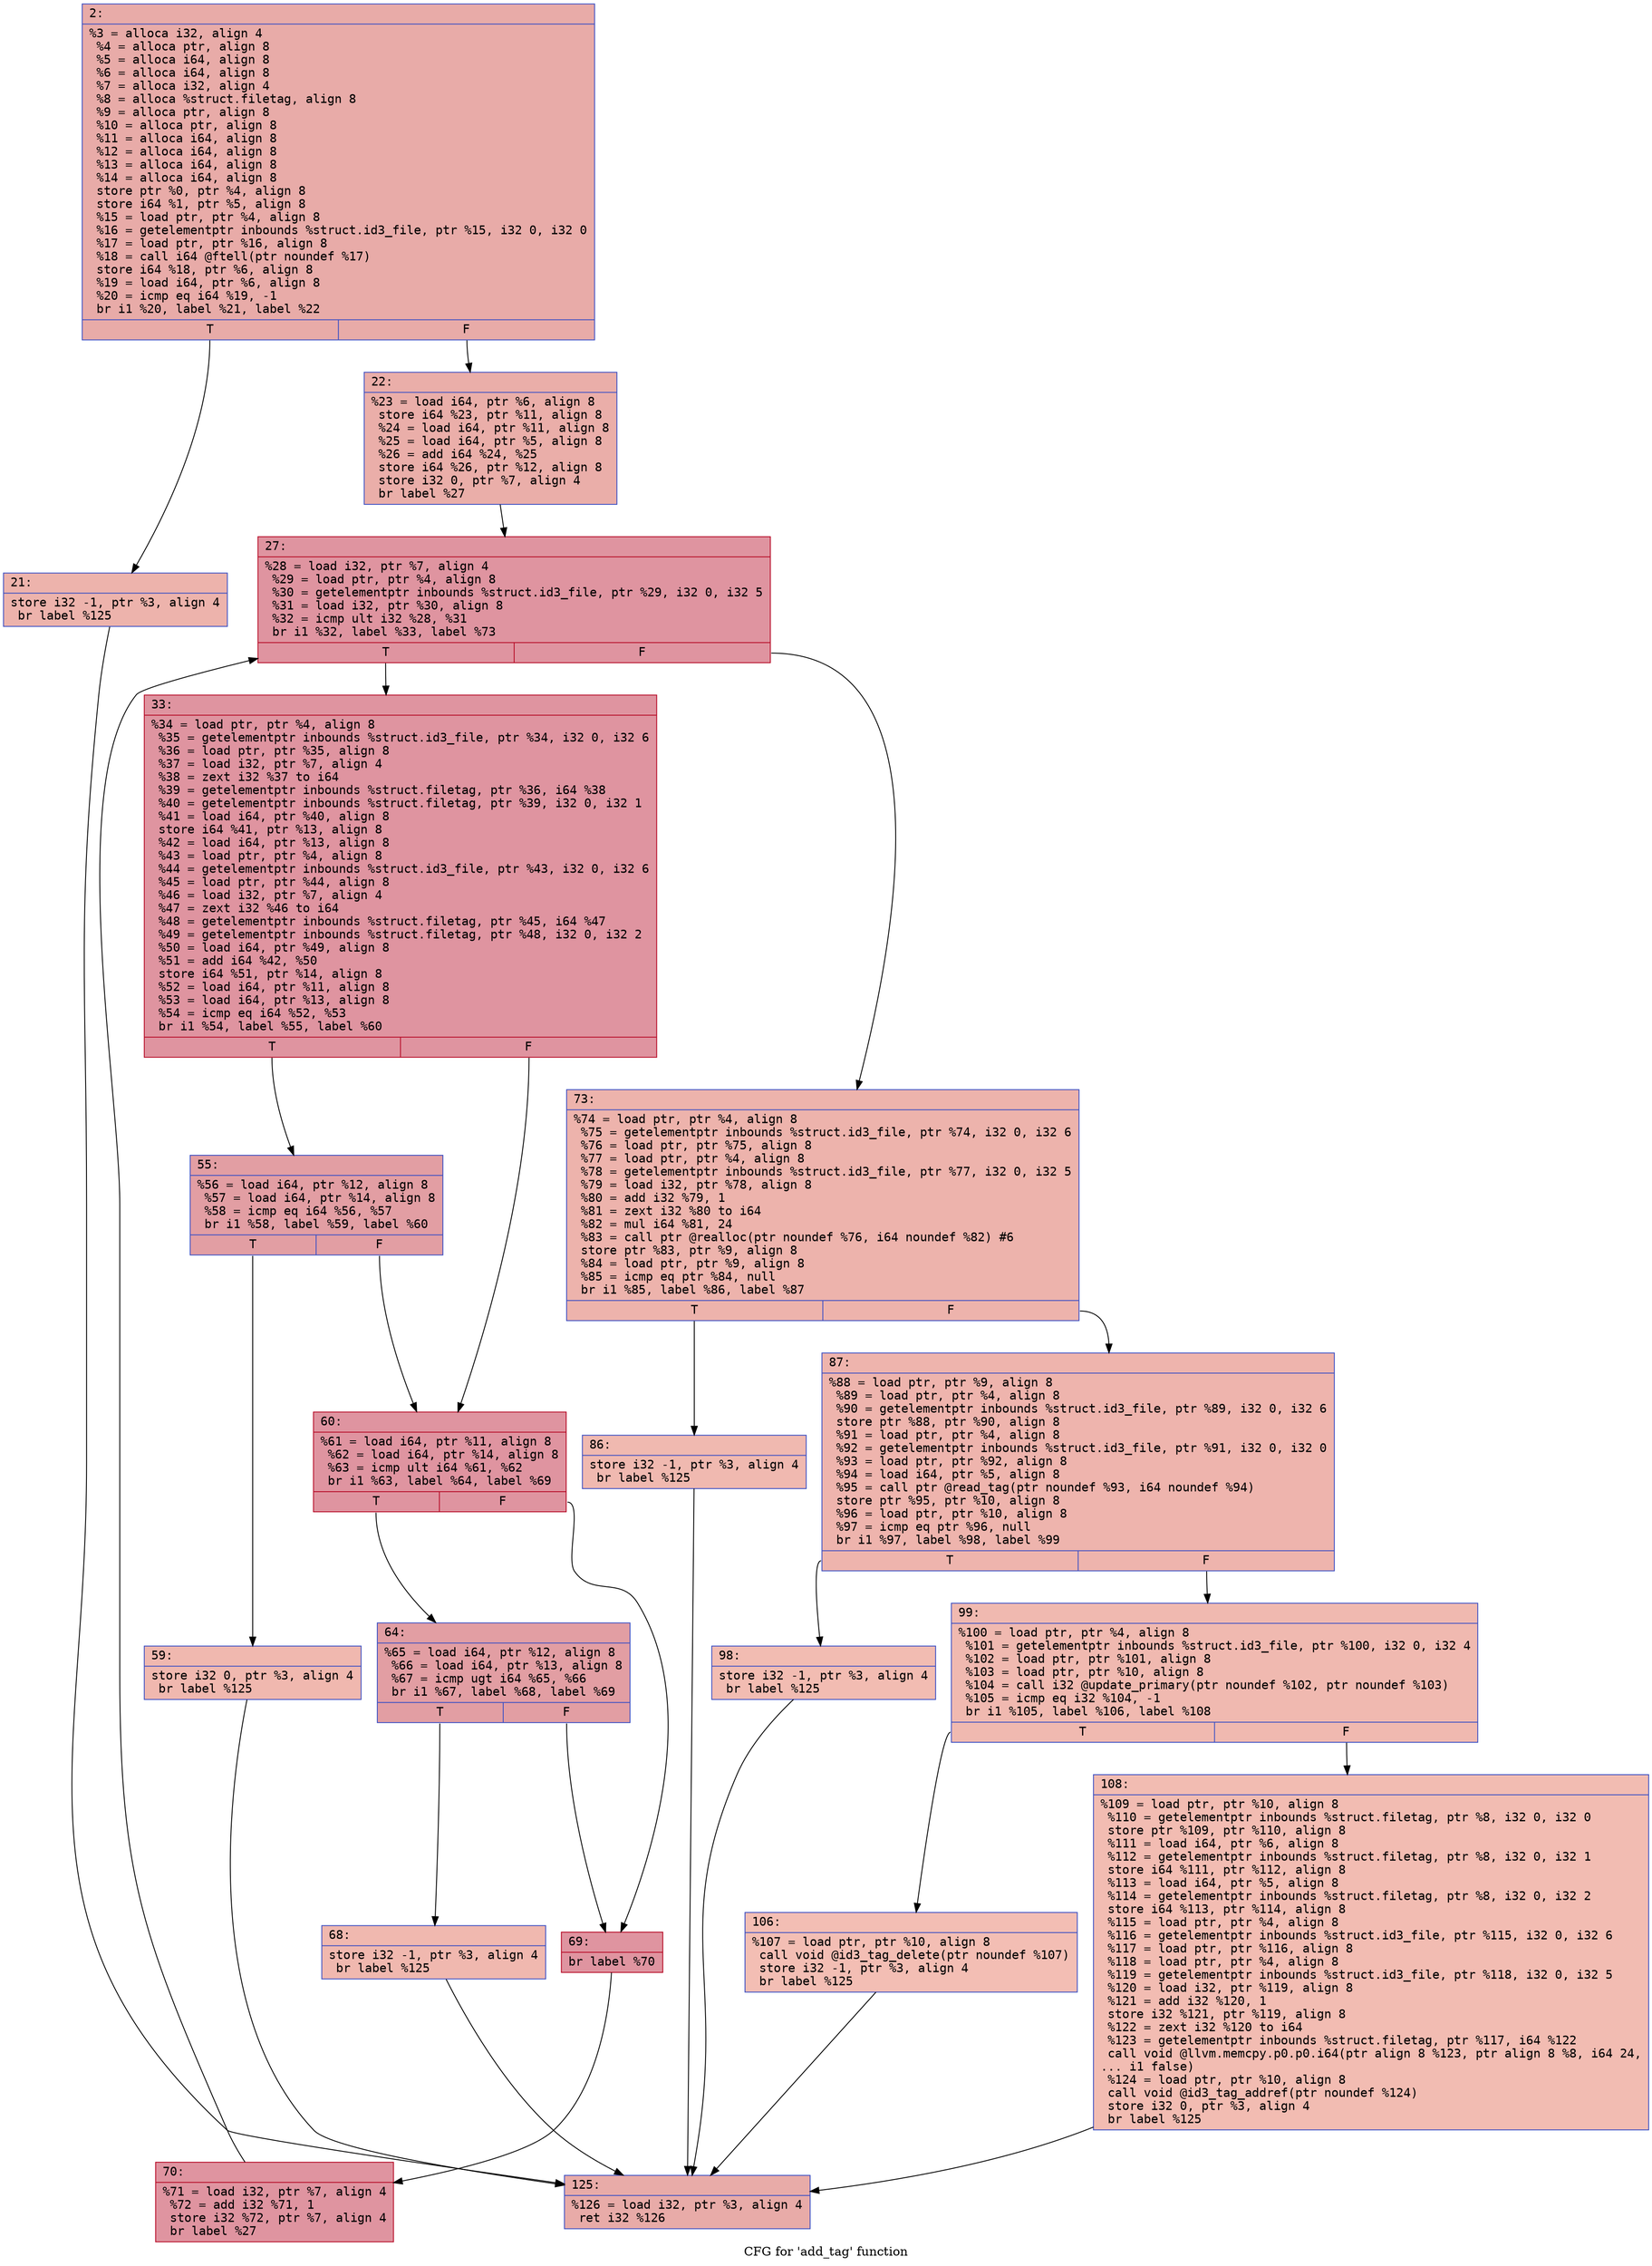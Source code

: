 digraph "CFG for 'add_tag' function" {
	label="CFG for 'add_tag' function";

	Node0x600002d8a850 [shape=record,color="#3d50c3ff", style=filled, fillcolor="#cc403a70" fontname="Courier",label="{2:\l|  %3 = alloca i32, align 4\l  %4 = alloca ptr, align 8\l  %5 = alloca i64, align 8\l  %6 = alloca i64, align 8\l  %7 = alloca i32, align 4\l  %8 = alloca %struct.filetag, align 8\l  %9 = alloca ptr, align 8\l  %10 = alloca ptr, align 8\l  %11 = alloca i64, align 8\l  %12 = alloca i64, align 8\l  %13 = alloca i64, align 8\l  %14 = alloca i64, align 8\l  store ptr %0, ptr %4, align 8\l  store i64 %1, ptr %5, align 8\l  %15 = load ptr, ptr %4, align 8\l  %16 = getelementptr inbounds %struct.id3_file, ptr %15, i32 0, i32 0\l  %17 = load ptr, ptr %16, align 8\l  %18 = call i64 @ftell(ptr noundef %17)\l  store i64 %18, ptr %6, align 8\l  %19 = load i64, ptr %6, align 8\l  %20 = icmp eq i64 %19, -1\l  br i1 %20, label %21, label %22\l|{<s0>T|<s1>F}}"];
	Node0x600002d8a850:s0 -> Node0x600002d8a8a0[tooltip="2 -> 21\nProbability 37.50%" ];
	Node0x600002d8a850:s1 -> Node0x600002d8a8f0[tooltip="2 -> 22\nProbability 62.50%" ];
	Node0x600002d8a8a0 [shape=record,color="#3d50c3ff", style=filled, fillcolor="#d6524470" fontname="Courier",label="{21:\l|  store i32 -1, ptr %3, align 4\l  br label %125\l}"];
	Node0x600002d8a8a0 -> Node0x600002d8ae40[tooltip="21 -> 125\nProbability 100.00%" ];
	Node0x600002d8a8f0 [shape=record,color="#3d50c3ff", style=filled, fillcolor="#d0473d70" fontname="Courier",label="{22:\l|  %23 = load i64, ptr %6, align 8\l  store i64 %23, ptr %11, align 8\l  %24 = load i64, ptr %11, align 8\l  %25 = load i64, ptr %5, align 8\l  %26 = add i64 %24, %25\l  store i64 %26, ptr %12, align 8\l  store i32 0, ptr %7, align 4\l  br label %27\l}"];
	Node0x600002d8a8f0 -> Node0x600002d8a940[tooltip="22 -> 27\nProbability 100.00%" ];
	Node0x600002d8a940 [shape=record,color="#b70d28ff", style=filled, fillcolor="#b70d2870" fontname="Courier",label="{27:\l|  %28 = load i32, ptr %7, align 4\l  %29 = load ptr, ptr %4, align 8\l  %30 = getelementptr inbounds %struct.id3_file, ptr %29, i32 0, i32 5\l  %31 = load i32, ptr %30, align 8\l  %32 = icmp ult i32 %28, %31\l  br i1 %32, label %33, label %73\l|{<s0>T|<s1>F}}"];
	Node0x600002d8a940:s0 -> Node0x600002d8a990[tooltip="27 -> 33\nProbability 96.88%" ];
	Node0x600002d8a940:s1 -> Node0x600002d8ac10[tooltip="27 -> 73\nProbability 3.12%" ];
	Node0x600002d8a990 [shape=record,color="#b70d28ff", style=filled, fillcolor="#b70d2870" fontname="Courier",label="{33:\l|  %34 = load ptr, ptr %4, align 8\l  %35 = getelementptr inbounds %struct.id3_file, ptr %34, i32 0, i32 6\l  %36 = load ptr, ptr %35, align 8\l  %37 = load i32, ptr %7, align 4\l  %38 = zext i32 %37 to i64\l  %39 = getelementptr inbounds %struct.filetag, ptr %36, i64 %38\l  %40 = getelementptr inbounds %struct.filetag, ptr %39, i32 0, i32 1\l  %41 = load i64, ptr %40, align 8\l  store i64 %41, ptr %13, align 8\l  %42 = load i64, ptr %13, align 8\l  %43 = load ptr, ptr %4, align 8\l  %44 = getelementptr inbounds %struct.id3_file, ptr %43, i32 0, i32 6\l  %45 = load ptr, ptr %44, align 8\l  %46 = load i32, ptr %7, align 4\l  %47 = zext i32 %46 to i64\l  %48 = getelementptr inbounds %struct.filetag, ptr %45, i64 %47\l  %49 = getelementptr inbounds %struct.filetag, ptr %48, i32 0, i32 2\l  %50 = load i64, ptr %49, align 8\l  %51 = add i64 %42, %50\l  store i64 %51, ptr %14, align 8\l  %52 = load i64, ptr %11, align 8\l  %53 = load i64, ptr %13, align 8\l  %54 = icmp eq i64 %52, %53\l  br i1 %54, label %55, label %60\l|{<s0>T|<s1>F}}"];
	Node0x600002d8a990:s0 -> Node0x600002d8a9e0[tooltip="33 -> 55\nProbability 50.00%" ];
	Node0x600002d8a990:s1 -> Node0x600002d8aa80[tooltip="33 -> 60\nProbability 50.00%" ];
	Node0x600002d8a9e0 [shape=record,color="#3d50c3ff", style=filled, fillcolor="#be242e70" fontname="Courier",label="{55:\l|  %56 = load i64, ptr %12, align 8\l  %57 = load i64, ptr %14, align 8\l  %58 = icmp eq i64 %56, %57\l  br i1 %58, label %59, label %60\l|{<s0>T|<s1>F}}"];
	Node0x600002d8a9e0:s0 -> Node0x600002d8aa30[tooltip="55 -> 59\nProbability 3.12%" ];
	Node0x600002d8a9e0:s1 -> Node0x600002d8aa80[tooltip="55 -> 60\nProbability 96.88%" ];
	Node0x600002d8aa30 [shape=record,color="#3d50c3ff", style=filled, fillcolor="#dc5d4a70" fontname="Courier",label="{59:\l|  store i32 0, ptr %3, align 4\l  br label %125\l}"];
	Node0x600002d8aa30 -> Node0x600002d8ae40[tooltip="59 -> 125\nProbability 100.00%" ];
	Node0x600002d8aa80 [shape=record,color="#b70d28ff", style=filled, fillcolor="#b70d2870" fontname="Courier",label="{60:\l|  %61 = load i64, ptr %11, align 8\l  %62 = load i64, ptr %14, align 8\l  %63 = icmp ult i64 %61, %62\l  br i1 %63, label %64, label %69\l|{<s0>T|<s1>F}}"];
	Node0x600002d8aa80:s0 -> Node0x600002d8aad0[tooltip="60 -> 64\nProbability 50.00%" ];
	Node0x600002d8aa80:s1 -> Node0x600002d8ab70[tooltip="60 -> 69\nProbability 50.00%" ];
	Node0x600002d8aad0 [shape=record,color="#3d50c3ff", style=filled, fillcolor="#be242e70" fontname="Courier",label="{64:\l|  %65 = load i64, ptr %12, align 8\l  %66 = load i64, ptr %13, align 8\l  %67 = icmp ugt i64 %65, %66\l  br i1 %67, label %68, label %69\l|{<s0>T|<s1>F}}"];
	Node0x600002d8aad0:s0 -> Node0x600002d8ab20[tooltip="64 -> 68\nProbability 3.12%" ];
	Node0x600002d8aad0:s1 -> Node0x600002d8ab70[tooltip="64 -> 69\nProbability 96.88%" ];
	Node0x600002d8ab20 [shape=record,color="#3d50c3ff", style=filled, fillcolor="#dc5d4a70" fontname="Courier",label="{68:\l|  store i32 -1, ptr %3, align 4\l  br label %125\l}"];
	Node0x600002d8ab20 -> Node0x600002d8ae40[tooltip="68 -> 125\nProbability 100.00%" ];
	Node0x600002d8ab70 [shape=record,color="#b70d28ff", style=filled, fillcolor="#b70d2870" fontname="Courier",label="{69:\l|  br label %70\l}"];
	Node0x600002d8ab70 -> Node0x600002d8abc0[tooltip="69 -> 70\nProbability 100.00%" ];
	Node0x600002d8abc0 [shape=record,color="#b70d28ff", style=filled, fillcolor="#b70d2870" fontname="Courier",label="{70:\l|  %71 = load i32, ptr %7, align 4\l  %72 = add i32 %71, 1\l  store i32 %72, ptr %7, align 4\l  br label %27\l}"];
	Node0x600002d8abc0 -> Node0x600002d8a940[tooltip="70 -> 27\nProbability 100.00%" ];
	Node0x600002d8ac10 [shape=record,color="#3d50c3ff", style=filled, fillcolor="#d6524470" fontname="Courier",label="{73:\l|  %74 = load ptr, ptr %4, align 8\l  %75 = getelementptr inbounds %struct.id3_file, ptr %74, i32 0, i32 6\l  %76 = load ptr, ptr %75, align 8\l  %77 = load ptr, ptr %4, align 8\l  %78 = getelementptr inbounds %struct.id3_file, ptr %77, i32 0, i32 5\l  %79 = load i32, ptr %78, align 8\l  %80 = add i32 %79, 1\l  %81 = zext i32 %80 to i64\l  %82 = mul i64 %81, 24\l  %83 = call ptr @realloc(ptr noundef %76, i64 noundef %82) #6\l  store ptr %83, ptr %9, align 8\l  %84 = load ptr, ptr %9, align 8\l  %85 = icmp eq ptr %84, null\l  br i1 %85, label %86, label %87\l|{<s0>T|<s1>F}}"];
	Node0x600002d8ac10:s0 -> Node0x600002d8ac60[tooltip="73 -> 86\nProbability 37.50%" ];
	Node0x600002d8ac10:s1 -> Node0x600002d8acb0[tooltip="73 -> 87\nProbability 62.50%" ];
	Node0x600002d8ac60 [shape=record,color="#3d50c3ff", style=filled, fillcolor="#de614d70" fontname="Courier",label="{86:\l|  store i32 -1, ptr %3, align 4\l  br label %125\l}"];
	Node0x600002d8ac60 -> Node0x600002d8ae40[tooltip="86 -> 125\nProbability 100.00%" ];
	Node0x600002d8acb0 [shape=record,color="#3d50c3ff", style=filled, fillcolor="#d8564670" fontname="Courier",label="{87:\l|  %88 = load ptr, ptr %9, align 8\l  %89 = load ptr, ptr %4, align 8\l  %90 = getelementptr inbounds %struct.id3_file, ptr %89, i32 0, i32 6\l  store ptr %88, ptr %90, align 8\l  %91 = load ptr, ptr %4, align 8\l  %92 = getelementptr inbounds %struct.id3_file, ptr %91, i32 0, i32 0\l  %93 = load ptr, ptr %92, align 8\l  %94 = load i64, ptr %5, align 8\l  %95 = call ptr @read_tag(ptr noundef %93, i64 noundef %94)\l  store ptr %95, ptr %10, align 8\l  %96 = load ptr, ptr %10, align 8\l  %97 = icmp eq ptr %96, null\l  br i1 %97, label %98, label %99\l|{<s0>T|<s1>F}}"];
	Node0x600002d8acb0:s0 -> Node0x600002d8ad00[tooltip="87 -> 98\nProbability 37.50%" ];
	Node0x600002d8acb0:s1 -> Node0x600002d8ad50[tooltip="87 -> 99\nProbability 62.50%" ];
	Node0x600002d8ad00 [shape=record,color="#3d50c3ff", style=filled, fillcolor="#e1675170" fontname="Courier",label="{98:\l|  store i32 -1, ptr %3, align 4\l  br label %125\l}"];
	Node0x600002d8ad00 -> Node0x600002d8ae40[tooltip="98 -> 125\nProbability 100.00%" ];
	Node0x600002d8ad50 [shape=record,color="#3d50c3ff", style=filled, fillcolor="#de614d70" fontname="Courier",label="{99:\l|  %100 = load ptr, ptr %4, align 8\l  %101 = getelementptr inbounds %struct.id3_file, ptr %100, i32 0, i32 4\l  %102 = load ptr, ptr %101, align 8\l  %103 = load ptr, ptr %10, align 8\l  %104 = call i32 @update_primary(ptr noundef %102, ptr noundef %103)\l  %105 = icmp eq i32 %104, -1\l  br i1 %105, label %106, label %108\l|{<s0>T|<s1>F}}"];
	Node0x600002d8ad50:s0 -> Node0x600002d8ada0[tooltip="99 -> 106\nProbability 37.50%" ];
	Node0x600002d8ad50:s1 -> Node0x600002d8adf0[tooltip="99 -> 108\nProbability 62.50%" ];
	Node0x600002d8ada0 [shape=record,color="#3d50c3ff", style=filled, fillcolor="#e36c5570" fontname="Courier",label="{106:\l|  %107 = load ptr, ptr %10, align 8\l  call void @id3_tag_delete(ptr noundef %107)\l  store i32 -1, ptr %3, align 4\l  br label %125\l}"];
	Node0x600002d8ada0 -> Node0x600002d8ae40[tooltip="106 -> 125\nProbability 100.00%" ];
	Node0x600002d8adf0 [shape=record,color="#3d50c3ff", style=filled, fillcolor="#e1675170" fontname="Courier",label="{108:\l|  %109 = load ptr, ptr %10, align 8\l  %110 = getelementptr inbounds %struct.filetag, ptr %8, i32 0, i32 0\l  store ptr %109, ptr %110, align 8\l  %111 = load i64, ptr %6, align 8\l  %112 = getelementptr inbounds %struct.filetag, ptr %8, i32 0, i32 1\l  store i64 %111, ptr %112, align 8\l  %113 = load i64, ptr %5, align 8\l  %114 = getelementptr inbounds %struct.filetag, ptr %8, i32 0, i32 2\l  store i64 %113, ptr %114, align 8\l  %115 = load ptr, ptr %4, align 8\l  %116 = getelementptr inbounds %struct.id3_file, ptr %115, i32 0, i32 6\l  %117 = load ptr, ptr %116, align 8\l  %118 = load ptr, ptr %4, align 8\l  %119 = getelementptr inbounds %struct.id3_file, ptr %118, i32 0, i32 5\l  %120 = load i32, ptr %119, align 8\l  %121 = add i32 %120, 1\l  store i32 %121, ptr %119, align 8\l  %122 = zext i32 %120 to i64\l  %123 = getelementptr inbounds %struct.filetag, ptr %117, i64 %122\l  call void @llvm.memcpy.p0.p0.i64(ptr align 8 %123, ptr align 8 %8, i64 24,\l... i1 false)\l  %124 = load ptr, ptr %10, align 8\l  call void @id3_tag_addref(ptr noundef %124)\l  store i32 0, ptr %3, align 4\l  br label %125\l}"];
	Node0x600002d8adf0 -> Node0x600002d8ae40[tooltip="108 -> 125\nProbability 100.00%" ];
	Node0x600002d8ae40 [shape=record,color="#3d50c3ff", style=filled, fillcolor="#cc403a70" fontname="Courier",label="{125:\l|  %126 = load i32, ptr %3, align 4\l  ret i32 %126\l}"];
}
